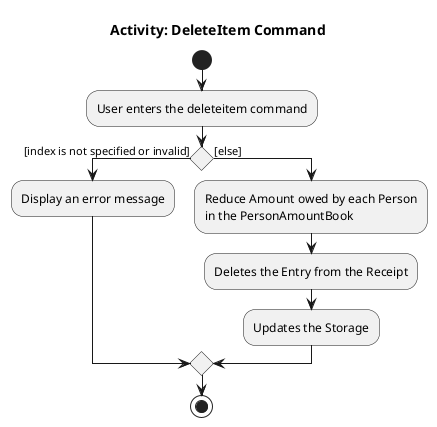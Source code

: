 @startuml
/' @author @ailanthustng'/
title Activity: DeleteItem Command

start
:User enters the deleteitem command;

if () then ([index is not specified or invalid])
    :Display an error message;
else ([else])
    :Reduce Amount owed by each Person
    in the PersonAmountBook;
    :Deletes the Entry from the Receipt;
    :Updates the Storage;
endif
stop
@enduml
